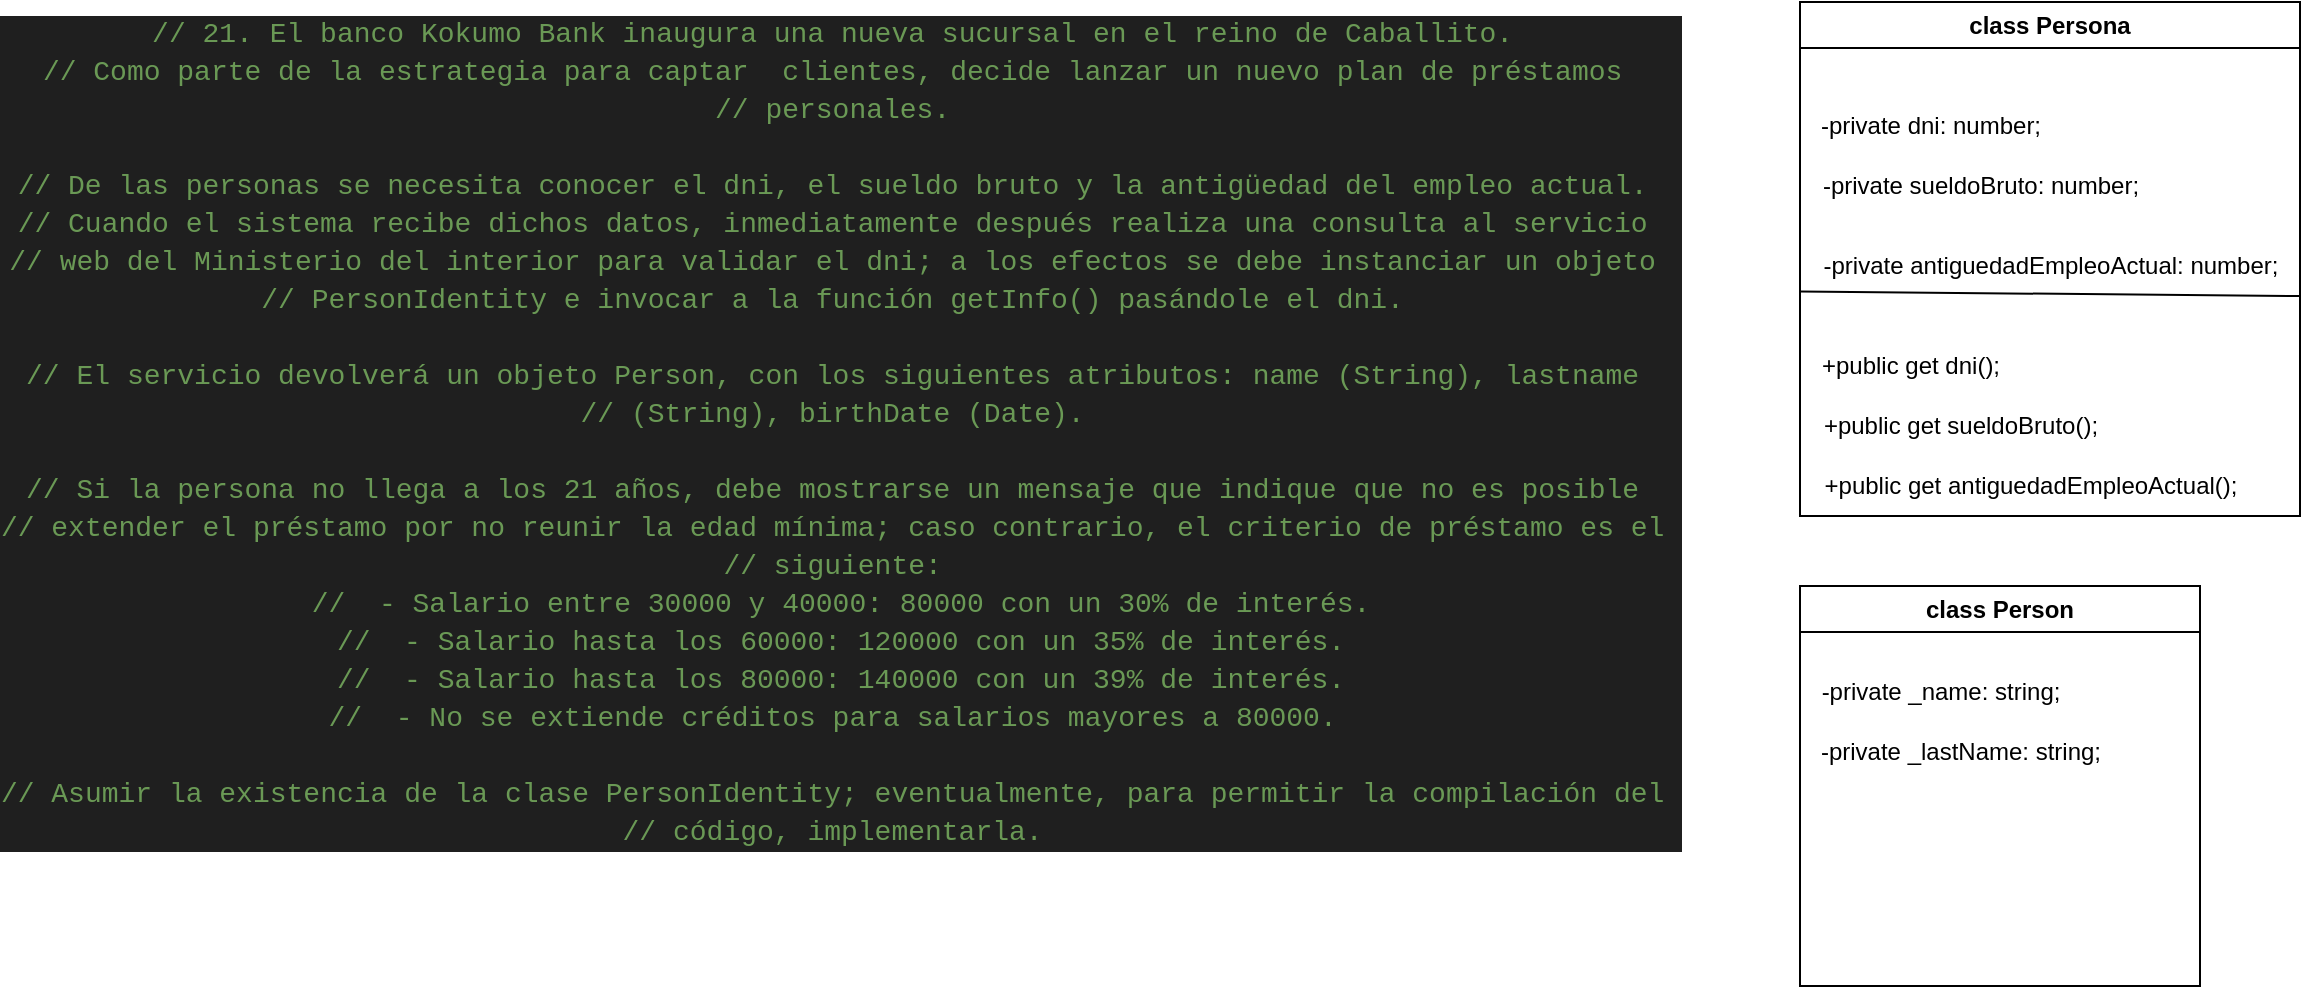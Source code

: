 <mxfile>
    <diagram id="Z-ciiug507c_4vXZ9-Bu" name="Page-1">
        <mxGraphModel dx="1380" dy="1726" grid="1" gridSize="10" guides="1" tooltips="1" connect="1" arrows="1" fold="1" page="1" pageScale="1" pageWidth="850" pageHeight="1100" math="0" shadow="0">
            <root>
                <mxCell id="0"/>
                <mxCell id="1" parent="0"/>
                <mxCell id="2" value="&lt;div style=&quot;color: rgb(204, 204, 204); background-color: rgb(31, 31, 31); font-family: Consolas, &amp;quot;Courier New&amp;quot;, monospace; font-size: 14px; line-height: 19px; white-space-collapse: preserve;&quot;&gt;&lt;div&gt;&lt;span style=&quot;color: #6a9955;&quot;&gt;// 21. El banco Kokumo Bank inaugura una nueva sucursal en el reino de Caballito. &lt;/span&gt;&lt;/div&gt;&lt;div&gt;&lt;span style=&quot;color: #6a9955;&quot;&gt;// Como parte de la estrategia para captar &amp;nbsp;clientes, decide lanzar un nuevo plan de préstamos &lt;/span&gt;&lt;/div&gt;&lt;div&gt;&lt;span style=&quot;color: #6a9955;&quot;&gt;// personales. &lt;/span&gt;&lt;/div&gt;&lt;br&gt;&lt;div&gt;&lt;span style=&quot;color: #6a9955;&quot;&gt;// De las personas se necesita conocer el dni, el sueldo bruto y la antigüedad del empleo actual. &lt;/span&gt;&lt;/div&gt;&lt;div&gt;&lt;span style=&quot;color: #6a9955;&quot;&gt;// Cuando el sistema recibe dichos datos, inmediatamente después realiza una consulta al servicio &lt;/span&gt;&lt;/div&gt;&lt;div&gt;&lt;span style=&quot;color: #6a9955;&quot;&gt;// web del Ministerio del interior para validar el dni; a los efectos se debe instanciar un objeto &lt;/span&gt;&lt;/div&gt;&lt;div&gt;&lt;span style=&quot;color: #6a9955;&quot;&gt;// PersonIdentity e invocar a la función getInfo() pasándole el dni. &lt;/span&gt;&lt;/div&gt;&lt;br&gt;&lt;div&gt;&lt;span style=&quot;color: #6a9955;&quot;&gt;// El servicio devolverá un objeto Person, con los siguientes atributos: name (String), lastname &lt;/span&gt;&lt;/div&gt;&lt;div&gt;&lt;span style=&quot;color: #6a9955;&quot;&gt;// (String), birthDate (Date). &lt;/span&gt;&lt;/div&gt;&lt;br&gt;&lt;div&gt;&lt;span style=&quot;color: #6a9955;&quot;&gt;// Si la persona no llega a los 21 años, debe mostrarse un mensaje que indique que no es posible &lt;/span&gt;&lt;/div&gt;&lt;div&gt;&lt;span style=&quot;color: #6a9955;&quot;&gt;// extender el préstamo por no reunir la edad mínima; caso contrario, el criterio de préstamo es el &lt;/span&gt;&lt;/div&gt;&lt;div&gt;&lt;span style=&quot;color: #6a9955;&quot;&gt;// siguiente: &lt;/span&gt;&lt;/div&gt;&lt;div&gt;&lt;span style=&quot;color: #6a9955;&quot;&gt;// &amp;nbsp;- Salario entre 30000 y 40000: 80000 con un 30% de interés.&lt;/span&gt;&lt;/div&gt;&lt;div&gt;&lt;span style=&quot;color: #6a9955;&quot;&gt;// &amp;nbsp;- Salario hasta los 60000: 120000 con un 35% de interés.&lt;/span&gt;&lt;/div&gt;&lt;div&gt;&lt;span style=&quot;color: #6a9955;&quot;&gt;// &amp;nbsp;- Salario hasta los 80000: 140000 con un 39% de interés.&lt;/span&gt;&lt;/div&gt;&lt;div&gt;&lt;span style=&quot;color: #6a9955;&quot;&gt;// &amp;nbsp;- No se extiende créditos para salarios mayores a 80000. &lt;/span&gt;&lt;/div&gt;&lt;br&gt;&lt;div&gt;&lt;span style=&quot;color: #6a9955;&quot;&gt;// Asumir la existencia de la clase PersonIdentity; eventualmente, para permitir la compilación del &lt;/span&gt;&lt;/div&gt;&lt;div&gt;&lt;span style=&quot;color: #6a9955;&quot;&gt;// código, implementarla. &lt;/span&gt;&lt;/div&gt;&lt;/div&gt;" style="text;html=1;align=center;verticalAlign=middle;resizable=0;points=[];autosize=1;strokeColor=none;fillColor=none;" parent="1" vertex="1">
                    <mxGeometry x="45" y="-82" width="790" height="430" as="geometry"/>
                </mxCell>
                <mxCell id="47" value="class Persona" style="swimlane;whiteSpace=wrap;html=1;" vertex="1" parent="1">
                    <mxGeometry x="920" y="-82" width="250" height="257" as="geometry"/>
                </mxCell>
                <mxCell id="48" value="-private dni: number;" style="text;html=1;align=center;verticalAlign=middle;resizable=0;points=[];autosize=1;strokeColor=none;fillColor=none;" vertex="1" parent="47">
                    <mxGeometry y="47" width="130" height="30" as="geometry"/>
                </mxCell>
                <mxCell id="49" value="-private sueldoBruto: number;" style="text;html=1;align=center;verticalAlign=middle;resizable=0;points=[];autosize=1;strokeColor=none;fillColor=none;" vertex="1" parent="47">
                    <mxGeometry y="77" width="180" height="30" as="geometry"/>
                </mxCell>
                <mxCell id="50" value="-private antiguedadEmpleoActual: number;" style="text;html=1;align=center;verticalAlign=middle;resizable=0;points=[];autosize=1;strokeColor=none;fillColor=none;" vertex="1" parent="47">
                    <mxGeometry y="117" width="250" height="30" as="geometry"/>
                </mxCell>
                <mxCell id="51" value="+public get dni();" style="text;html=1;align=center;verticalAlign=middle;resizable=0;points=[];autosize=1;strokeColor=none;fillColor=none;" vertex="1" parent="47">
                    <mxGeometry y="167" width="110" height="30" as="geometry"/>
                </mxCell>
                <mxCell id="52" value="+public get sueldoBruto();" style="text;html=1;align=center;verticalAlign=middle;resizable=0;points=[];autosize=1;strokeColor=none;fillColor=none;" vertex="1" parent="47">
                    <mxGeometry y="197" width="160" height="30" as="geometry"/>
                </mxCell>
                <mxCell id="53" value="+public get antiguedadEmpleoActual();" style="text;html=1;align=center;verticalAlign=middle;resizable=0;points=[];autosize=1;strokeColor=none;fillColor=none;" vertex="1" parent="47">
                    <mxGeometry y="227" width="230" height="30" as="geometry"/>
                </mxCell>
                <mxCell id="54" value="" style="endArrow=none;html=1;exitX=0;exitY=0.926;exitDx=0;exitDy=0;exitPerimeter=0;" edge="1" parent="47" source="50">
                    <mxGeometry width="50" height="50" relative="1" as="geometry">
                        <mxPoint x="200" y="197" as="sourcePoint"/>
                        <mxPoint x="250" y="147" as="targetPoint"/>
                    </mxGeometry>
                </mxCell>
                <mxCell id="56" value="class Person" style="swimlane;whiteSpace=wrap;html=1;" vertex="1" parent="1">
                    <mxGeometry x="920" y="210" width="200" height="200" as="geometry"/>
                </mxCell>
                <mxCell id="57" value="-private _name: string;" style="text;html=1;align=center;verticalAlign=middle;resizable=0;points=[];autosize=1;strokeColor=none;fillColor=none;" vertex="1" parent="56">
                    <mxGeometry y="38" width="140" height="30" as="geometry"/>
                </mxCell>
                <mxCell id="58" value="-private _lastName: string;" style="text;html=1;align=center;verticalAlign=middle;resizable=0;points=[];autosize=1;strokeColor=none;fillColor=none;" vertex="1" parent="56">
                    <mxGeometry y="68" width="160" height="30" as="geometry"/>
                </mxCell>
            </root>
        </mxGraphModel>
    </diagram>
</mxfile>